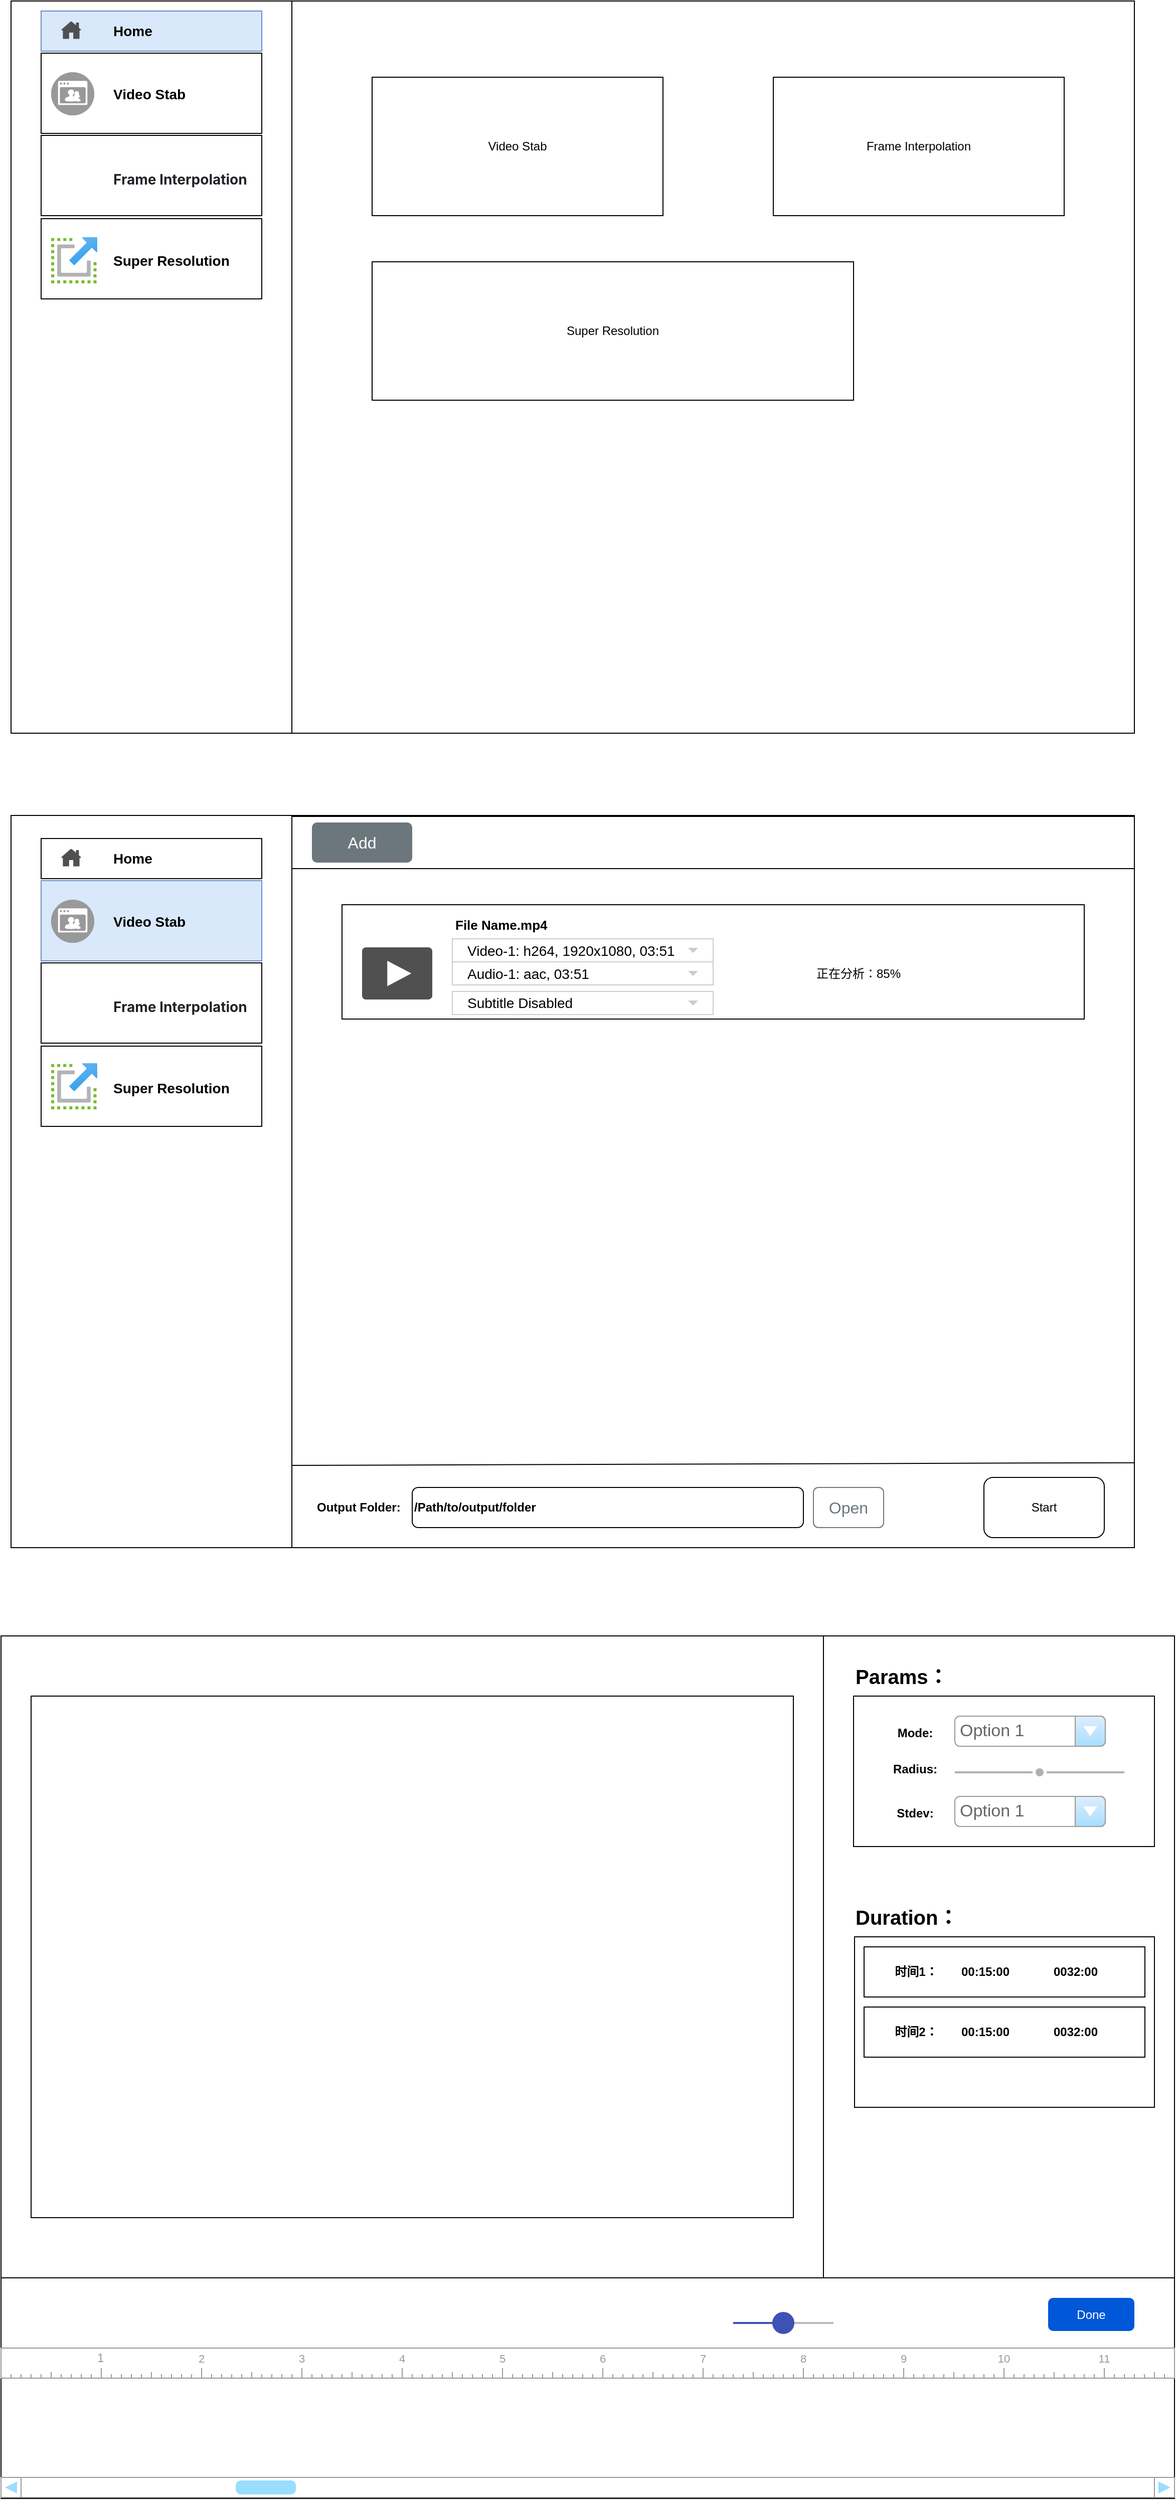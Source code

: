 <mxfile version="21.2.1" type="github">
  <diagram id="Ab-sKXFEaYm4plngSUeg" name="Page-1">
    <mxGraphModel dx="1542" dy="1177" grid="1" gridSize="10" guides="1" tooltips="1" connect="1" arrows="1" fold="1" page="1" pageScale="1" pageWidth="850" pageHeight="1100" math="0" shadow="0">
      <root>
        <mxCell id="0" />
        <mxCell id="1" parent="0" />
        <mxCell id="ieu4cb_8tg2tb4iUZJ9E-39" value="" style="group" parent="1" vertex="1" connectable="0">
          <mxGeometry x="450" y="20" width="1120" height="730" as="geometry" />
        </mxCell>
        <mxCell id="A-cPtb-7SZQgboOlziiO-1" value="" style="rounded=0;whiteSpace=wrap;html=1;" parent="ieu4cb_8tg2tb4iUZJ9E-39" vertex="1">
          <mxGeometry width="1120" height="730" as="geometry" />
        </mxCell>
        <mxCell id="A-cPtb-7SZQgboOlziiO-2" value="" style="endArrow=none;html=1;rounded=0;entryX=0.25;entryY=0;entryDx=0;entryDy=0;exitX=0.25;exitY=1;exitDx=0;exitDy=0;" parent="ieu4cb_8tg2tb4iUZJ9E-39" source="A-cPtb-7SZQgboOlziiO-1" target="A-cPtb-7SZQgboOlziiO-1" edge="1">
          <mxGeometry width="50" height="50" relative="1" as="geometry">
            <mxPoint x="-190" y="240" as="sourcePoint" />
            <mxPoint x="-140" y="190" as="targetPoint" />
          </mxGeometry>
        </mxCell>
        <mxCell id="ieu4cb_8tg2tb4iUZJ9E-1" value="" style="group" parent="ieu4cb_8tg2tb4iUZJ9E-39" vertex="1" connectable="0">
          <mxGeometry x="30" y="52" width="220" height="80" as="geometry" />
        </mxCell>
        <mxCell id="A-cPtb-7SZQgboOlziiO-35" value="" style="rounded=0;whiteSpace=wrap;html=1;" parent="ieu4cb_8tg2tb4iUZJ9E-1" vertex="1">
          <mxGeometry width="220" height="80" as="geometry" />
        </mxCell>
        <mxCell id="A-cPtb-7SZQgboOlziiO-37" value="" style="fillColor=#999999;verticalLabelPosition=bottom;sketch=0;html=1;strokeColor=#ffffff;verticalAlign=top;align=center;points=[[0.145,0.145,0],[0.5,0,0],[0.855,0.145,0],[1,0.5,0],[0.855,0.855,0],[0.5,1,0],[0.145,0.855,0],[0,0.5,0]];pointerEvents=1;shape=mxgraph.cisco_safe.compositeIcon;bgIcon=ellipse;resIcon=mxgraph.cisco_safe.capability.video;" parent="ieu4cb_8tg2tb4iUZJ9E-1" vertex="1">
          <mxGeometry x="10" y="19" width="43" height="43" as="geometry" />
        </mxCell>
        <mxCell id="A-cPtb-7SZQgboOlziiO-38" value="Video Stab" style="text;strokeColor=none;fillColor=none;html=1;fontSize=14;fontStyle=1;verticalAlign=middle;align=left;" parent="ieu4cb_8tg2tb4iUZJ9E-1" vertex="1">
          <mxGeometry x="70" y="20.5" width="110" height="40" as="geometry" />
        </mxCell>
        <mxCell id="ieu4cb_8tg2tb4iUZJ9E-2" value="" style="group" parent="ieu4cb_8tg2tb4iUZJ9E-39" vertex="1" connectable="0">
          <mxGeometry x="30" y="134" width="220" height="80" as="geometry" />
        </mxCell>
        <mxCell id="ieu4cb_8tg2tb4iUZJ9E-3" value="" style="rounded=0;whiteSpace=wrap;html=1;" parent="ieu4cb_8tg2tb4iUZJ9E-2" vertex="1">
          <mxGeometry width="220" height="80" as="geometry" />
        </mxCell>
        <mxCell id="ieu4cb_8tg2tb4iUZJ9E-5" value="&lt;h2 style=&quot;box-sizing: border-box; margin-top: 24px; margin-bottom: 16px; line-height: 1.25; padding-bottom: 0.3em; border-bottom: 1px solid var(--color-border-muted); color: rgb(31, 35, 40); font-family: -apple-system, &amp;quot;system-ui&amp;quot;, &amp;quot;Segoe UI&amp;quot;, &amp;quot;Noto Sans&amp;quot;, Helvetica, Arial, sans-serif, &amp;quot;Apple Color Emoji&amp;quot;, &amp;quot;Segoe UI Emoji&amp;quot;; background-color: rgb(255, 255, 255); font-size: 14px;&quot; dir=&quot;auto&quot; tabindex=&quot;-1&quot;&gt;Frame Interpolation&lt;/h2&gt;" style="text;strokeColor=none;fillColor=none;html=1;fontSize=14;fontStyle=0;verticalAlign=middle;align=left;" parent="ieu4cb_8tg2tb4iUZJ9E-2" vertex="1">
          <mxGeometry x="70" y="20.5" width="140" height="40" as="geometry" />
        </mxCell>
        <mxCell id="nxmxWXDzwpeDS3cv6FxE-2" value="" style="shape=image;html=1;verticalAlign=top;verticalLabelPosition=bottom;labelBackgroundColor=#ffffff;imageAspect=0;aspect=fixed;image=https://cdn2.iconfinder.com/data/icons/crystalproject/22x22/actions/frame_formula.png" parent="ieu4cb_8tg2tb4iUZJ9E-2" vertex="1">
          <mxGeometry x="10" y="20.5" width="50" height="50" as="geometry" />
        </mxCell>
        <mxCell id="ieu4cb_8tg2tb4iUZJ9E-6" value="" style="group" parent="ieu4cb_8tg2tb4iUZJ9E-39" vertex="1" connectable="0">
          <mxGeometry x="30" y="218" width="220" height="80" as="geometry" />
        </mxCell>
        <mxCell id="ieu4cb_8tg2tb4iUZJ9E-7" value="" style="rounded=0;whiteSpace=wrap;html=1;" parent="ieu4cb_8tg2tb4iUZJ9E-6" vertex="1">
          <mxGeometry y="-1" width="220" height="80" as="geometry" />
        </mxCell>
        <mxCell id="ieu4cb_8tg2tb4iUZJ9E-9" value="Super Resolution" style="text;strokeColor=none;fillColor=none;html=1;fontSize=14;fontStyle=1;verticalAlign=middle;align=left;" parent="ieu4cb_8tg2tb4iUZJ9E-6" vertex="1">
          <mxGeometry x="70" y="20.5" width="110" height="40" as="geometry" />
        </mxCell>
        <mxCell id="nxmxWXDzwpeDS3cv6FxE-3" value="" style="image;aspect=fixed;html=1;points=[];align=center;fontSize=12;image=img/lib/azure2/general/Scale.svg;" parent="ieu4cb_8tg2tb4iUZJ9E-6" vertex="1">
          <mxGeometry x="10" y="17.5" width="46" height="46" as="geometry" />
        </mxCell>
        <mxCell id="ieu4cb_8tg2tb4iUZJ9E-10" value="" style="group;fillColor=#dae8fc;strokeColor=#6c8ebf;" parent="ieu4cb_8tg2tb4iUZJ9E-39" vertex="1" connectable="0">
          <mxGeometry x="30" y="10" width="220" height="40" as="geometry" />
        </mxCell>
        <mxCell id="ieu4cb_8tg2tb4iUZJ9E-11" value="" style="rounded=0;whiteSpace=wrap;html=1;fillColor=#dae8fc;strokeColor=#6c8ebf;" parent="ieu4cb_8tg2tb4iUZJ9E-10" vertex="1">
          <mxGeometry width="220" height="40" as="geometry" />
        </mxCell>
        <mxCell id="ieu4cb_8tg2tb4iUZJ9E-13" value="Home" style="text;strokeColor=none;fillColor=none;html=1;fontSize=14;fontStyle=1;verticalAlign=middle;align=left;" parent="ieu4cb_8tg2tb4iUZJ9E-10" vertex="1">
          <mxGeometry x="70" y="10.25" width="110" height="20" as="geometry" />
        </mxCell>
        <mxCell id="ieu4cb_8tg2tb4iUZJ9E-14" value="" style="sketch=0;pointerEvents=1;shadow=0;dashed=0;html=1;strokeColor=none;fillColor=#505050;labelPosition=center;verticalLabelPosition=bottom;verticalAlign=top;outlineConnect=0;align=center;shape=mxgraph.office.concepts.home;" parent="ieu4cb_8tg2tb4iUZJ9E-10" vertex="1">
          <mxGeometry x="20" y="10.25" width="20" height="17.5" as="geometry" />
        </mxCell>
        <mxCell id="ieu4cb_8tg2tb4iUZJ9E-15" value="Video Stab" style="rounded=0;whiteSpace=wrap;html=1;" parent="ieu4cb_8tg2tb4iUZJ9E-39" vertex="1">
          <mxGeometry x="360" y="76" width="290" height="138" as="geometry" />
        </mxCell>
        <mxCell id="ieu4cb_8tg2tb4iUZJ9E-16" value="Frame Interpolation" style="rounded=0;whiteSpace=wrap;html=1;" parent="ieu4cb_8tg2tb4iUZJ9E-39" vertex="1">
          <mxGeometry x="760" y="76" width="290" height="138" as="geometry" />
        </mxCell>
        <mxCell id="ieu4cb_8tg2tb4iUZJ9E-17" value="Super Resolution" style="rounded=0;whiteSpace=wrap;html=1;" parent="ieu4cb_8tg2tb4iUZJ9E-39" vertex="1">
          <mxGeometry x="360" y="260" width="480" height="138" as="geometry" />
        </mxCell>
        <mxCell id="ieu4cb_8tg2tb4iUZJ9E-40" value="" style="group;align=left;fontStyle=1" parent="1" vertex="1" connectable="0">
          <mxGeometry x="450" y="845" width="1120" height="730" as="geometry" />
        </mxCell>
        <mxCell id="ieu4cb_8tg2tb4iUZJ9E-41" value="" style="rounded=0;whiteSpace=wrap;html=1;" parent="ieu4cb_8tg2tb4iUZJ9E-40" vertex="1">
          <mxGeometry y="-13" width="1120" height="730" as="geometry" />
        </mxCell>
        <mxCell id="ieu4cb_8tg2tb4iUZJ9E-42" value="" style="endArrow=none;html=1;rounded=0;entryX=0.25;entryY=0;entryDx=0;entryDy=0;exitX=0.25;exitY=1;exitDx=0;exitDy=0;" parent="ieu4cb_8tg2tb4iUZJ9E-40" source="ieu4cb_8tg2tb4iUZJ9E-41" target="ieu4cb_8tg2tb4iUZJ9E-41" edge="1">
          <mxGeometry width="50" height="50" relative="1" as="geometry">
            <mxPoint x="-190" y="240" as="sourcePoint" />
            <mxPoint x="-140" y="190" as="targetPoint" />
          </mxGeometry>
        </mxCell>
        <mxCell id="ieu4cb_8tg2tb4iUZJ9E-43" value="" style="group" parent="ieu4cb_8tg2tb4iUZJ9E-40" vertex="1" connectable="0">
          <mxGeometry x="30" y="52" width="220" height="80" as="geometry" />
        </mxCell>
        <mxCell id="ieu4cb_8tg2tb4iUZJ9E-44" value="" style="rounded=0;whiteSpace=wrap;html=1;fillColor=#dae8fc;strokeColor=#6c8ebf;" parent="ieu4cb_8tg2tb4iUZJ9E-43" vertex="1">
          <mxGeometry width="220" height="80" as="geometry" />
        </mxCell>
        <mxCell id="ieu4cb_8tg2tb4iUZJ9E-45" value="" style="fillColor=#999999;verticalLabelPosition=bottom;sketch=0;html=1;strokeColor=#ffffff;verticalAlign=top;align=center;points=[[0.145,0.145,0],[0.5,0,0],[0.855,0.145,0],[1,0.5,0],[0.855,0.855,0],[0.5,1,0],[0.145,0.855,0],[0,0.5,0]];pointerEvents=1;shape=mxgraph.cisco_safe.compositeIcon;bgIcon=ellipse;resIcon=mxgraph.cisco_safe.capability.video;" parent="ieu4cb_8tg2tb4iUZJ9E-43" vertex="1">
          <mxGeometry x="10" y="19" width="43" height="43" as="geometry" />
        </mxCell>
        <mxCell id="ieu4cb_8tg2tb4iUZJ9E-46" value="Video Stab" style="text;strokeColor=none;fillColor=none;html=1;fontSize=14;fontStyle=1;verticalAlign=middle;align=left;" parent="ieu4cb_8tg2tb4iUZJ9E-43" vertex="1">
          <mxGeometry x="70" y="20.5" width="110" height="40" as="geometry" />
        </mxCell>
        <mxCell id="ieu4cb_8tg2tb4iUZJ9E-47" value="" style="group" parent="ieu4cb_8tg2tb4iUZJ9E-40" vertex="1" connectable="0">
          <mxGeometry x="30" y="134" width="220" height="80" as="geometry" />
        </mxCell>
        <mxCell id="ieu4cb_8tg2tb4iUZJ9E-48" value="" style="rounded=0;whiteSpace=wrap;html=1;" parent="ieu4cb_8tg2tb4iUZJ9E-47" vertex="1">
          <mxGeometry width="220" height="80" as="geometry" />
        </mxCell>
        <mxCell id="ieu4cb_8tg2tb4iUZJ9E-50" value="&lt;h2 style=&quot;box-sizing: border-box; margin-top: 24px; margin-bottom: 16px; line-height: 1.25; padding-bottom: 0.3em; border-bottom: 1px solid var(--color-border-muted); color: rgb(31, 35, 40); font-family: -apple-system, &amp;quot;system-ui&amp;quot;, &amp;quot;Segoe UI&amp;quot;, &amp;quot;Noto Sans&amp;quot;, Helvetica, Arial, sans-serif, &amp;quot;Apple Color Emoji&amp;quot;, &amp;quot;Segoe UI Emoji&amp;quot;; background-color: rgb(255, 255, 255); font-size: 14px;&quot; dir=&quot;auto&quot; tabindex=&quot;-1&quot;&gt;Frame Interpolation&lt;/h2&gt;" style="text;strokeColor=none;fillColor=none;html=1;fontSize=14;fontStyle=0;verticalAlign=middle;align=left;" parent="ieu4cb_8tg2tb4iUZJ9E-47" vertex="1">
          <mxGeometry x="70" y="20.5" width="140" height="40" as="geometry" />
        </mxCell>
        <mxCell id="nxmxWXDzwpeDS3cv6FxE-8" value="" style="shape=image;html=1;verticalAlign=top;verticalLabelPosition=bottom;labelBackgroundColor=#ffffff;imageAspect=0;aspect=fixed;image=https://cdn2.iconfinder.com/data/icons/crystalproject/22x22/actions/frame_formula.png" parent="ieu4cb_8tg2tb4iUZJ9E-47" vertex="1">
          <mxGeometry x="10" y="15.5" width="50" height="50" as="geometry" />
        </mxCell>
        <mxCell id="ieu4cb_8tg2tb4iUZJ9E-51" value="" style="group" parent="ieu4cb_8tg2tb4iUZJ9E-40" vertex="1" connectable="0">
          <mxGeometry x="30" y="218" width="220" height="80" as="geometry" />
        </mxCell>
        <mxCell id="ieu4cb_8tg2tb4iUZJ9E-52" value="" style="rounded=0;whiteSpace=wrap;html=1;" parent="ieu4cb_8tg2tb4iUZJ9E-51" vertex="1">
          <mxGeometry y="-1" width="220" height="80" as="geometry" />
        </mxCell>
        <mxCell id="ieu4cb_8tg2tb4iUZJ9E-54" value="Super Resolution" style="text;strokeColor=none;fillColor=none;html=1;fontSize=14;fontStyle=1;verticalAlign=middle;align=left;" parent="ieu4cb_8tg2tb4iUZJ9E-51" vertex="1">
          <mxGeometry x="70" y="20.5" width="110" height="40" as="geometry" />
        </mxCell>
        <mxCell id="nxmxWXDzwpeDS3cv6FxE-9" value="" style="image;aspect=fixed;html=1;points=[];align=center;fontSize=12;image=img/lib/azure2/general/Scale.svg;" parent="ieu4cb_8tg2tb4iUZJ9E-51" vertex="1">
          <mxGeometry x="10" y="16" width="46" height="46" as="geometry" />
        </mxCell>
        <mxCell id="ieu4cb_8tg2tb4iUZJ9E-55" value="" style="group;" parent="ieu4cb_8tg2tb4iUZJ9E-40" vertex="1" connectable="0">
          <mxGeometry x="30" y="10" width="220" height="40" as="geometry" />
        </mxCell>
        <mxCell id="ieu4cb_8tg2tb4iUZJ9E-56" value="" style="rounded=0;whiteSpace=wrap;html=1;" parent="ieu4cb_8tg2tb4iUZJ9E-55" vertex="1">
          <mxGeometry width="220" height="40" as="geometry" />
        </mxCell>
        <mxCell id="ieu4cb_8tg2tb4iUZJ9E-57" value="Home" style="text;strokeColor=none;fillColor=none;html=1;fontSize=14;fontStyle=1;verticalAlign=middle;align=left;" parent="ieu4cb_8tg2tb4iUZJ9E-55" vertex="1">
          <mxGeometry x="70" y="10.25" width="110" height="20" as="geometry" />
        </mxCell>
        <mxCell id="ieu4cb_8tg2tb4iUZJ9E-58" value="" style="sketch=0;pointerEvents=1;shadow=0;dashed=0;html=1;strokeColor=none;fillColor=#505050;labelPosition=center;verticalLabelPosition=bottom;verticalAlign=top;outlineConnect=0;align=center;shape=mxgraph.office.concepts.home;" parent="ieu4cb_8tg2tb4iUZJ9E-55" vertex="1">
          <mxGeometry x="20" y="10.25" width="20" height="17.5" as="geometry" />
        </mxCell>
        <mxCell id="ieu4cb_8tg2tb4iUZJ9E-59" value="" style="rounded=0;whiteSpace=wrap;html=1;" parent="ieu4cb_8tg2tb4iUZJ9E-40" vertex="1">
          <mxGeometry x="330" y="76" width="740" height="114" as="geometry" />
        </mxCell>
        <mxCell id="ieu4cb_8tg2tb4iUZJ9E-69" value="" style="endArrow=none;html=1;rounded=0;entryX=1;entryY=0.884;entryDx=0;entryDy=0;entryPerimeter=0;" parent="ieu4cb_8tg2tb4iUZJ9E-40" target="ieu4cb_8tg2tb4iUZJ9E-41" edge="1">
          <mxGeometry width="50" height="50" relative="1" as="geometry">
            <mxPoint x="280" y="635" as="sourcePoint" />
            <mxPoint x="620" y="550" as="targetPoint" />
          </mxGeometry>
        </mxCell>
        <mxCell id="ieu4cb_8tg2tb4iUZJ9E-70" value="&lt;b&gt;/Path/to/output/folder&lt;/b&gt;" style="rounded=1;whiteSpace=wrap;html=1;align=left;" parent="ieu4cb_8tg2tb4iUZJ9E-40" vertex="1">
          <mxGeometry x="400" y="657" width="390" height="40" as="geometry" />
        </mxCell>
        <mxCell id="ieu4cb_8tg2tb4iUZJ9E-71" value="Output Folder:" style="text;align=left;fontStyle=1;verticalAlign=middle;spacingLeft=3;spacingRight=3;strokeColor=none;rotatable=0;points=[[0,0.5],[1,0.5]];portConstraint=eastwest;html=1;" parent="ieu4cb_8tg2tb4iUZJ9E-40" vertex="1">
          <mxGeometry x="300" y="664" width="80" height="26" as="geometry" />
        </mxCell>
        <mxCell id="ieu4cb_8tg2tb4iUZJ9E-72" value="Start" style="rounded=1;whiteSpace=wrap;html=1;" parent="ieu4cb_8tg2tb4iUZJ9E-40" vertex="1">
          <mxGeometry x="970" y="647" width="120" height="60" as="geometry" />
        </mxCell>
        <mxCell id="ieu4cb_8tg2tb4iUZJ9E-63" value="&lt;b&gt;File Name.mp4&lt;/b&gt;" style="text;strokeColor=none;fillColor=none;html=1;fontSize=13;fontStyle=0;verticalAlign=middle;align=left;" parent="ieu4cb_8tg2tb4iUZJ9E-40" vertex="1">
          <mxGeometry x="441" y="81" width="150" height="30" as="geometry" />
        </mxCell>
        <mxCell id="ieu4cb_8tg2tb4iUZJ9E-73" value="" style="sketch=0;pointerEvents=1;shadow=0;dashed=0;html=1;strokeColor=none;fillColor=#505050;labelPosition=center;verticalLabelPosition=bottom;verticalAlign=top;outlineConnect=0;align=center;shape=mxgraph.office.concepts.video_play;" parent="ieu4cb_8tg2tb4iUZJ9E-40" vertex="1">
          <mxGeometry x="350" y="118.5" width="70" height="52" as="geometry" />
        </mxCell>
        <mxCell id="nxmxWXDzwpeDS3cv6FxE-10" value="Open" style="html=1;shadow=0;dashed=0;shape=mxgraph.bootstrap.rrect;rSize=5;strokeColor=#6C767D;strokeWidth=1;fillColor=none;fontColor=#6C767D;whiteSpace=wrap;align=center;verticalAlign=middle;spacingLeft=0;fontStyle=0;fontSize=16;spacing=5;" parent="ieu4cb_8tg2tb4iUZJ9E-40" vertex="1">
          <mxGeometry x="800" y="657" width="70" height="40" as="geometry" />
        </mxCell>
        <mxCell id="nxmxWXDzwpeDS3cv6FxE-12" value="" style="dashed=0;align=left;fontSize=12;shape=rect;fillColor=#ffffff;strokeColor=#cccccc;whiteSpace=wrap;html=1;" parent="ieu4cb_8tg2tb4iUZJ9E-40" vertex="1">
          <mxGeometry x="440" y="110" width="260" height="23" as="geometry" />
        </mxCell>
        <mxCell id="nxmxWXDzwpeDS3cv6FxE-13" value="Video-1: h264, 1920x1080, 03:51" style="text;fontColor=#000000;verticalAlign=middle;spacingLeft=13;fontSize=14;whiteSpace=wrap;html=1;align=left;" parent="nxmxWXDzwpeDS3cv6FxE-12" vertex="1">
          <mxGeometry width="260" height="23" as="geometry" />
        </mxCell>
        <mxCell id="nxmxWXDzwpeDS3cv6FxE-14" value="" style="dashed=0;html=1;shape=mxgraph.gmdl.triangle;fillColor=#cccccc;strokeColor=none;" parent="nxmxWXDzwpeDS3cv6FxE-12" vertex="1">
          <mxGeometry x="1" y="0.5" width="10" height="5" relative="1" as="geometry">
            <mxPoint x="-25" y="-2.5" as="offset" />
          </mxGeometry>
        </mxCell>
        <mxCell id="nxmxWXDzwpeDS3cv6FxE-15" value="" style="dashed=0;align=left;fontSize=12;shape=rect;fillColor=#ffffff;strokeColor=#cccccc;whiteSpace=wrap;html=1;" parent="ieu4cb_8tg2tb4iUZJ9E-40" vertex="1">
          <mxGeometry x="440" y="133" width="260" height="23" as="geometry" />
        </mxCell>
        <mxCell id="nxmxWXDzwpeDS3cv6FxE-16" value="Audio-1: aac, 03:51" style="text;fontColor=#000000;verticalAlign=middle;spacingLeft=13;fontSize=14;whiteSpace=wrap;html=1;align=left;" parent="nxmxWXDzwpeDS3cv6FxE-15" vertex="1">
          <mxGeometry width="260" height="23" as="geometry" />
        </mxCell>
        <mxCell id="nxmxWXDzwpeDS3cv6FxE-17" value="" style="dashed=0;html=1;shape=mxgraph.gmdl.triangle;fillColor=#cccccc;strokeColor=none;" parent="nxmxWXDzwpeDS3cv6FxE-15" vertex="1">
          <mxGeometry x="1" y="0.5" width="10" height="5" relative="1" as="geometry">
            <mxPoint x="-25" y="-2.5" as="offset" />
          </mxGeometry>
        </mxCell>
        <mxCell id="nxmxWXDzwpeDS3cv6FxE-18" value="" style="dashed=0;align=left;fontSize=12;shape=rect;fillColor=#ffffff;strokeColor=#cccccc;whiteSpace=wrap;html=1;" parent="ieu4cb_8tg2tb4iUZJ9E-40" vertex="1">
          <mxGeometry x="440" y="162.5" width="260" height="23" as="geometry" />
        </mxCell>
        <mxCell id="nxmxWXDzwpeDS3cv6FxE-19" value="Subtitle Disabled" style="text;fontColor=#000000;verticalAlign=middle;spacingLeft=13;fontSize=14;whiteSpace=wrap;html=1;align=left;" parent="nxmxWXDzwpeDS3cv6FxE-18" vertex="1">
          <mxGeometry width="260" height="23" as="geometry" />
        </mxCell>
        <mxCell id="nxmxWXDzwpeDS3cv6FxE-20" value="" style="dashed=0;html=1;shape=mxgraph.gmdl.triangle;fillColor=#cccccc;strokeColor=none;" parent="nxmxWXDzwpeDS3cv6FxE-18" vertex="1">
          <mxGeometry x="1" y="0.5" width="10" height="5" relative="1" as="geometry">
            <mxPoint x="-25" y="-2.5" as="offset" />
          </mxGeometry>
        </mxCell>
        <mxCell id="nxmxWXDzwpeDS3cv6FxE-49" value="" style="rounded=0;whiteSpace=wrap;html=1;" parent="ieu4cb_8tg2tb4iUZJ9E-40" vertex="1">
          <mxGeometry x="280" y="-12" width="840" height="52" as="geometry" />
        </mxCell>
        <mxCell id="nxmxWXDzwpeDS3cv6FxE-51" value="Add" style="html=1;shadow=0;dashed=0;shape=mxgraph.bootstrap.rrect;rSize=5;strokeColor=none;strokeWidth=1;fillColor=#6C767D;fontColor=#FFFFFF;whiteSpace=wrap;align=center;verticalAlign=middle;spacingLeft=0;fontStyle=0;fontSize=16;spacing=5;" parent="ieu4cb_8tg2tb4iUZJ9E-40" vertex="1">
          <mxGeometry x="300" y="-6" width="100" height="40" as="geometry" />
        </mxCell>
        <mxCell id="s8XICcNmrmjAOdbEo4fM-1" value="" style="shape=image;html=1;verticalAlign=top;verticalLabelPosition=bottom;labelBackgroundColor=#ffffff;imageAspect=0;aspect=fixed;image=https://cdn0.iconfinder.com/data/icons/google-material-design-3-0/48/ic_play_arrow_48px-128.png" vertex="1" parent="ieu4cb_8tg2tb4iUZJ9E-40">
          <mxGeometry x="960" y="92.5" width="81" height="81" as="geometry" />
        </mxCell>
        <mxCell id="s8XICcNmrmjAOdbEo4fM-4" value="正在分析：85%" style="text;html=1;strokeColor=none;fillColor=none;align=center;verticalAlign=middle;whiteSpace=wrap;rounded=0;" vertex="1" parent="ieu4cb_8tg2tb4iUZJ9E-40">
          <mxGeometry x="790" y="129.5" width="110" height="30" as="geometry" />
        </mxCell>
        <mxCell id="nxmxWXDzwpeDS3cv6FxE-21" value="" style="rounded=0;whiteSpace=wrap;html=1;" parent="1" vertex="1">
          <mxGeometry x="440" y="1670" width="1170" height="840" as="geometry" />
        </mxCell>
        <mxCell id="nxmxWXDzwpeDS3cv6FxE-23" value="" style="rounded=0;whiteSpace=wrap;html=1;" parent="1" vertex="1">
          <mxGeometry x="440" y="1650" width="820" height="640" as="geometry" />
        </mxCell>
        <mxCell id="nxmxWXDzwpeDS3cv6FxE-24" value="" style="rounded=0;whiteSpace=wrap;html=1;" parent="1" vertex="1">
          <mxGeometry x="440" y="2360" width="1170" height="150" as="geometry" />
        </mxCell>
        <mxCell id="nxmxWXDzwpeDS3cv6FxE-25" value="" style="rounded=0;whiteSpace=wrap;html=1;" parent="1" vertex="1">
          <mxGeometry x="1260" y="1650" width="350" height="640" as="geometry" />
        </mxCell>
        <mxCell id="nxmxWXDzwpeDS3cv6FxE-26" value="1" style="strokeWidth=1;shadow=0;dashed=0;align=center;html=1;shape=mxgraph.mockup.misc.ruler2;dx=100;rulerOrient=down;unitSize=10;fontColor=#999999;spacingLeft=96;align=left;verticalAlign=middle;spacingBottom=10;spacingTop=0;spacingRight=0;spacing=0;strokeColor=#999999;" parent="1" vertex="1">
          <mxGeometry x="440" y="2360" width="1170" height="30" as="geometry" />
        </mxCell>
        <mxCell id="nxmxWXDzwpeDS3cv6FxE-27" value="" style="shape=image;html=1;verticalAlign=top;verticalLabelPosition=bottom;labelBackgroundColor=#ffffff;imageAspect=0;aspect=fixed;image=https://cdn2.iconfinder.com/data/icons/crystalproject/32x32/actions/thumbnail.png" parent="1" vertex="1">
          <mxGeometry x="440" y="2395" width="100" height="100" as="geometry" />
        </mxCell>
        <mxCell id="nxmxWXDzwpeDS3cv6FxE-28" value="" style="shape=image;html=1;verticalAlign=top;verticalLabelPosition=bottom;labelBackgroundColor=#ffffff;imageAspect=0;aspect=fixed;image=https://cdn2.iconfinder.com/data/icons/crystalproject/32x32/actions/thumbnail.png" parent="1" vertex="1">
          <mxGeometry x="540" y="2395" width="100" height="100" as="geometry" />
        </mxCell>
        <mxCell id="nxmxWXDzwpeDS3cv6FxE-29" value="" style="shape=image;html=1;verticalAlign=top;verticalLabelPosition=bottom;labelBackgroundColor=#ffffff;imageAspect=0;aspect=fixed;image=https://cdn2.iconfinder.com/data/icons/crystalproject/32x32/actions/thumbnail.png" parent="1" vertex="1">
          <mxGeometry x="640" y="2395" width="100" height="100" as="geometry" />
        </mxCell>
        <mxCell id="nxmxWXDzwpeDS3cv6FxE-30" value="" style="shape=image;html=1;verticalAlign=top;verticalLabelPosition=bottom;labelBackgroundColor=#ffffff;imageAspect=0;aspect=fixed;image=https://cdn2.iconfinder.com/data/icons/crystalproject/32x32/actions/thumbnail.png" parent="1" vertex="1">
          <mxGeometry x="740" y="2395" width="100" height="100" as="geometry" />
        </mxCell>
        <mxCell id="nxmxWXDzwpeDS3cv6FxE-31" value="" style="shape=image;html=1;verticalAlign=top;verticalLabelPosition=bottom;labelBackgroundColor=#ffffff;imageAspect=0;aspect=fixed;image=https://cdn2.iconfinder.com/data/icons/crystalproject/32x32/actions/thumbnail.png" parent="1" vertex="1">
          <mxGeometry x="840" y="2395" width="100" height="100" as="geometry" />
        </mxCell>
        <mxCell id="nxmxWXDzwpeDS3cv6FxE-32" value="" style="shape=image;html=1;verticalAlign=top;verticalLabelPosition=bottom;labelBackgroundColor=#ffffff;imageAspect=0;aspect=fixed;image=https://cdn2.iconfinder.com/data/icons/crystalproject/32x32/actions/thumbnail.png" parent="1" vertex="1">
          <mxGeometry x="940" y="2395" width="100" height="100" as="geometry" />
        </mxCell>
        <mxCell id="nxmxWXDzwpeDS3cv6FxE-33" value="" style="shape=image;html=1;verticalAlign=top;verticalLabelPosition=bottom;labelBackgroundColor=#ffffff;imageAspect=0;aspect=fixed;image=https://cdn2.iconfinder.com/data/icons/crystalproject/32x32/actions/thumbnail.png" parent="1" vertex="1">
          <mxGeometry x="1040" y="2395" width="100" height="100" as="geometry" />
        </mxCell>
        <mxCell id="nxmxWXDzwpeDS3cv6FxE-34" value="" style="shape=image;html=1;verticalAlign=top;verticalLabelPosition=bottom;labelBackgroundColor=#ffffff;imageAspect=0;aspect=fixed;image=https://cdn2.iconfinder.com/data/icons/crystalproject/32x32/actions/thumbnail.png" parent="1" vertex="1">
          <mxGeometry x="1140" y="2395" width="100" height="100" as="geometry" />
        </mxCell>
        <mxCell id="nxmxWXDzwpeDS3cv6FxE-35" value="" style="shape=image;html=1;verticalAlign=top;verticalLabelPosition=bottom;labelBackgroundColor=#ffffff;imageAspect=0;aspect=fixed;image=https://cdn2.iconfinder.com/data/icons/crystalproject/32x32/actions/thumbnail.png" parent="1" vertex="1">
          <mxGeometry x="1240" y="2395" width="100" height="100" as="geometry" />
        </mxCell>
        <mxCell id="nxmxWXDzwpeDS3cv6FxE-36" value="" style="shape=image;html=1;verticalAlign=top;verticalLabelPosition=bottom;labelBackgroundColor=#ffffff;imageAspect=0;aspect=fixed;image=https://cdn2.iconfinder.com/data/icons/crystalproject/32x32/actions/thumbnail.png" parent="1" vertex="1">
          <mxGeometry x="1340" y="2395" width="100" height="100" as="geometry" />
        </mxCell>
        <mxCell id="nxmxWXDzwpeDS3cv6FxE-37" value="" style="shape=image;html=1;verticalAlign=top;verticalLabelPosition=bottom;labelBackgroundColor=#ffffff;imageAspect=0;aspect=fixed;image=https://cdn2.iconfinder.com/data/icons/crystalproject/32x32/actions/thumbnail.png" parent="1" vertex="1">
          <mxGeometry x="1440" y="2395" width="100" height="100" as="geometry" />
        </mxCell>
        <mxCell id="nxmxWXDzwpeDS3cv6FxE-39" value="" style="verticalLabelPosition=bottom;shadow=0;dashed=0;align=center;html=1;verticalAlign=top;strokeWidth=1;shape=mxgraph.mockup.navigation.scrollBar;strokeColor=#999999;barPos=20;fillColor2=#99ddff;strokeColor2=none;" parent="1" vertex="1">
          <mxGeometry x="440" y="2489" width="1170" height="20" as="geometry" />
        </mxCell>
        <mxCell id="nxmxWXDzwpeDS3cv6FxE-41" value="" style="rounded=0;whiteSpace=wrap;html=1;" parent="1" vertex="1">
          <mxGeometry x="470" y="1710" width="760" height="520" as="geometry" />
        </mxCell>
        <mxCell id="nxmxWXDzwpeDS3cv6FxE-42" value="Done" style="rounded=1;fillColor=#0057D8;strokeColor=none;html=1;whiteSpace=wrap;fontColor=#ffffff;align=center;verticalAlign=middle;fontStyle=0;fontSize=12;sketch=0;" parent="1" vertex="1">
          <mxGeometry x="1484" y="2310" width="86" height="33" as="geometry" />
        </mxCell>
        <mxCell id="nxmxWXDzwpeDS3cv6FxE-43" value="" style="shape=image;html=1;verticalAlign=top;verticalLabelPosition=bottom;labelBackgroundColor=#ffffff;imageAspect=0;aspect=fixed;image=https://cdn4.iconfinder.com/data/icons/ionicons/512/icon-ios7-play-128.png" parent="1" vertex="1">
          <mxGeometry x="864" y="2300.51" width="52" height="52" as="geometry" />
        </mxCell>
        <mxCell id="nxmxWXDzwpeDS3cv6FxE-45" value="" style="shape=image;html=1;verticalAlign=top;verticalLabelPosition=bottom;labelBackgroundColor=#ffffff;imageAspect=0;aspect=fixed;image=https://cdn4.iconfinder.com/data/icons/arrows-set-12/512/previous-128.png" parent="1" vertex="1">
          <mxGeometry x="800" y="2313.88" width="25.25" height="25.25" as="geometry" />
        </mxCell>
        <mxCell id="nxmxWXDzwpeDS3cv6FxE-46" value="" style="shape=image;html=1;verticalAlign=top;verticalLabelPosition=bottom;labelBackgroundColor=#ffffff;imageAspect=0;aspect=fixed;image=https://cdn3.iconfinder.com/data/icons/arrow-outline-8/32/right_4_1-128.png" parent="1" vertex="1">
          <mxGeometry x="930" y="2308" width="37" height="37" as="geometry" />
        </mxCell>
        <mxCell id="nxmxWXDzwpeDS3cv6FxE-48" value="" style="shape=image;html=1;verticalAlign=top;verticalLabelPosition=bottom;labelBackgroundColor=#ffffff;imageAspect=0;aspect=fixed;image=https://cdn4.iconfinder.com/data/icons/ionicons/512/icon-ios7-play-outline-128.png" parent="1" vertex="1">
          <mxGeometry x="760" y="1845" width="270" height="270" as="geometry" />
        </mxCell>
        <mxCell id="nxmxWXDzwpeDS3cv6FxE-53" value="" style="dashed=0;verticalLabelPosition=bottom;verticalAlign=top;align=center;shape=mxgraph.gmdl.slider2;barPos=50;strokeColor=#3F51B5;opacity=100;strokeWidth=2;fillColor=#3F51B5;handleSize=20;shadow=0;html=1;" parent="1" vertex="1">
          <mxGeometry x="1170" y="2325" width="100" height="20" as="geometry" />
        </mxCell>
        <mxCell id="nxmxWXDzwpeDS3cv6FxE-55" value="" style="rounded=0;whiteSpace=wrap;html=1;" parent="1" vertex="1">
          <mxGeometry x="1290" y="1710" width="300" height="150" as="geometry" />
        </mxCell>
        <mxCell id="nxmxWXDzwpeDS3cv6FxE-65" value="Option 1" style="strokeWidth=1;shadow=0;dashed=0;align=center;html=1;shape=mxgraph.mockup.forms.comboBox;strokeColor=#999999;fillColor=#ddeeff;align=left;fillColor2=#aaddff;mainText=;fontColor=#666666;fontSize=17;spacingLeft=3;" parent="1" vertex="1">
          <mxGeometry x="1391" y="1730" width="150" height="30" as="geometry" />
        </mxCell>
        <mxCell id="nxmxWXDzwpeDS3cv6FxE-66" value="Mode:" style="text;align=center;fontStyle=1;verticalAlign=middle;spacingLeft=3;spacingRight=3;strokeColor=none;rotatable=0;points=[[0,0.5],[1,0.5]];portConstraint=eastwest;html=1;" parent="1" vertex="1">
          <mxGeometry x="1311" y="1734" width="80" height="26" as="geometry" />
        </mxCell>
        <mxCell id="nxmxWXDzwpeDS3cv6FxE-67" value="Radius:" style="text;align=center;fontStyle=1;verticalAlign=middle;spacingLeft=3;spacingRight=3;strokeColor=none;rotatable=0;points=[[0,0.5],[1,0.5]];portConstraint=eastwest;html=1;" parent="1" vertex="1">
          <mxGeometry x="1311" y="1770" width="80" height="26" as="geometry" />
        </mxCell>
        <mxCell id="nxmxWXDzwpeDS3cv6FxE-69" value="" style="dashed=0;verticalLabelPosition=bottom;verticalAlign=top;align=center;shape=mxgraph.gmdl.sliderDisabled2;strokeColor=#b0b0b0;strokeWidth=2;fillColor=#b0b0b0;handleSize=6;shadow=0;hPos=50;html=1;" parent="1" vertex="1">
          <mxGeometry x="1391" y="1776" width="169" height="20" as="geometry" />
        </mxCell>
        <mxCell id="nxmxWXDzwpeDS3cv6FxE-70" value="Stdev:" style="text;align=center;fontStyle=1;verticalAlign=middle;spacingLeft=3;spacingRight=3;strokeColor=none;rotatable=0;points=[[0,0.5],[1,0.5]];portConstraint=eastwest;html=1;" parent="1" vertex="1">
          <mxGeometry x="1311" y="1814" width="80" height="26" as="geometry" />
        </mxCell>
        <mxCell id="nxmxWXDzwpeDS3cv6FxE-71" value="Option 1" style="strokeWidth=1;shadow=0;dashed=0;align=center;html=1;shape=mxgraph.mockup.forms.comboBox;strokeColor=#999999;fillColor=#ddeeff;align=left;fillColor2=#aaddff;mainText=;fontColor=#666666;fontSize=17;spacingLeft=3;" parent="1" vertex="1">
          <mxGeometry x="1391" y="1810" width="150" height="30" as="geometry" />
        </mxCell>
        <mxCell id="nxmxWXDzwpeDS3cv6FxE-72" value="" style="rounded=0;whiteSpace=wrap;html=1;" parent="1" vertex="1">
          <mxGeometry x="1291" y="1950" width="299" height="170" as="geometry" />
        </mxCell>
        <mxCell id="nxmxWXDzwpeDS3cv6FxE-77" value="" style="group" parent="1" vertex="1" connectable="0">
          <mxGeometry x="1300.5" y="1960" width="280" height="50" as="geometry" />
        </mxCell>
        <mxCell id="nxmxWXDzwpeDS3cv6FxE-74" value="" style="rounded=0;whiteSpace=wrap;html=1;" parent="nxmxWXDzwpeDS3cv6FxE-77" vertex="1">
          <mxGeometry width="280" height="50" as="geometry" />
        </mxCell>
        <mxCell id="nxmxWXDzwpeDS3cv6FxE-73" value="时间1：" style="text;align=center;fontStyle=1;verticalAlign=middle;spacingLeft=3;spacingRight=3;strokeColor=none;rotatable=0;points=[[0,0.5],[1,0.5]];portConstraint=eastwest;html=1;" parent="nxmxWXDzwpeDS3cv6FxE-77" vertex="1">
          <mxGeometry x="11" y="12" width="80" height="26" as="geometry" />
        </mxCell>
        <mxCell id="nxmxWXDzwpeDS3cv6FxE-75" value="00:15:00" style="text;align=center;fontStyle=1;verticalAlign=middle;spacingLeft=3;spacingRight=3;strokeColor=none;rotatable=0;points=[[0,0.5],[1,0.5]];portConstraint=eastwest;html=1;" parent="nxmxWXDzwpeDS3cv6FxE-77" vertex="1">
          <mxGeometry x="80" y="12" width="80" height="26" as="geometry" />
        </mxCell>
        <mxCell id="nxmxWXDzwpeDS3cv6FxE-76" value="0032:00" style="text;align=center;fontStyle=1;verticalAlign=middle;spacingLeft=3;spacingRight=3;strokeColor=none;rotatable=0;points=[[0,0.5],[1,0.5]];portConstraint=eastwest;html=1;" parent="nxmxWXDzwpeDS3cv6FxE-77" vertex="1">
          <mxGeometry x="170" y="12" width="80" height="26" as="geometry" />
        </mxCell>
        <mxCell id="nxmxWXDzwpeDS3cv6FxE-79" value="" style="group" parent="1" vertex="1" connectable="0">
          <mxGeometry x="1300.5" y="2020" width="280" height="50" as="geometry" />
        </mxCell>
        <mxCell id="nxmxWXDzwpeDS3cv6FxE-80" value="" style="rounded=0;whiteSpace=wrap;html=1;" parent="nxmxWXDzwpeDS3cv6FxE-79" vertex="1">
          <mxGeometry width="280" height="50" as="geometry" />
        </mxCell>
        <mxCell id="nxmxWXDzwpeDS3cv6FxE-81" value="时间2：" style="text;align=center;fontStyle=1;verticalAlign=middle;spacingLeft=3;spacingRight=3;strokeColor=none;rotatable=0;points=[[0,0.5],[1,0.5]];portConstraint=eastwest;html=1;" parent="nxmxWXDzwpeDS3cv6FxE-79" vertex="1">
          <mxGeometry x="11" y="12" width="80" height="26" as="geometry" />
        </mxCell>
        <mxCell id="nxmxWXDzwpeDS3cv6FxE-82" value="00:15:00" style="text;align=center;fontStyle=1;verticalAlign=middle;spacingLeft=3;spacingRight=3;strokeColor=none;rotatable=0;points=[[0,0.5],[1,0.5]];portConstraint=eastwest;html=1;" parent="nxmxWXDzwpeDS3cv6FxE-79" vertex="1">
          <mxGeometry x="80" y="12" width="80" height="26" as="geometry" />
        </mxCell>
        <mxCell id="nxmxWXDzwpeDS3cv6FxE-83" value="0032:00" style="text;align=center;fontStyle=1;verticalAlign=middle;spacingLeft=3;spacingRight=3;strokeColor=none;rotatable=0;points=[[0,0.5],[1,0.5]];portConstraint=eastwest;html=1;" parent="nxmxWXDzwpeDS3cv6FxE-79" vertex="1">
          <mxGeometry x="170" y="12" width="80" height="26" as="geometry" />
        </mxCell>
        <mxCell id="nxmxWXDzwpeDS3cv6FxE-84" value="Duration：" style="text;strokeColor=none;fillColor=none;html=1;fontSize=20;fontStyle=1;verticalAlign=middle;align=left;" parent="1" vertex="1">
          <mxGeometry x="1290" y="1910" width="100" height="40" as="geometry" />
        </mxCell>
        <mxCell id="nxmxWXDzwpeDS3cv6FxE-85" value="Params：" style="text;strokeColor=none;fillColor=none;html=1;fontSize=20;fontStyle=1;verticalAlign=middle;align=left;" parent="1" vertex="1">
          <mxGeometry x="1290" y="1670" width="100" height="40" as="geometry" />
        </mxCell>
        <mxCell id="s8XICcNmrmjAOdbEo4fM-6" value="" style="shape=image;html=1;verticalAlign=top;verticalLabelPosition=bottom;labelBackgroundColor=#ffffff;imageAspect=0;aspect=fixed;image=https://cdn4.iconfinder.com/data/icons/ionicons/512/icon-ios7-search-128.png" vertex="1" parent="1">
          <mxGeometry x="1120" y="2316.94" width="36.12" height="36.12" as="geometry" />
        </mxCell>
      </root>
    </mxGraphModel>
  </diagram>
</mxfile>

